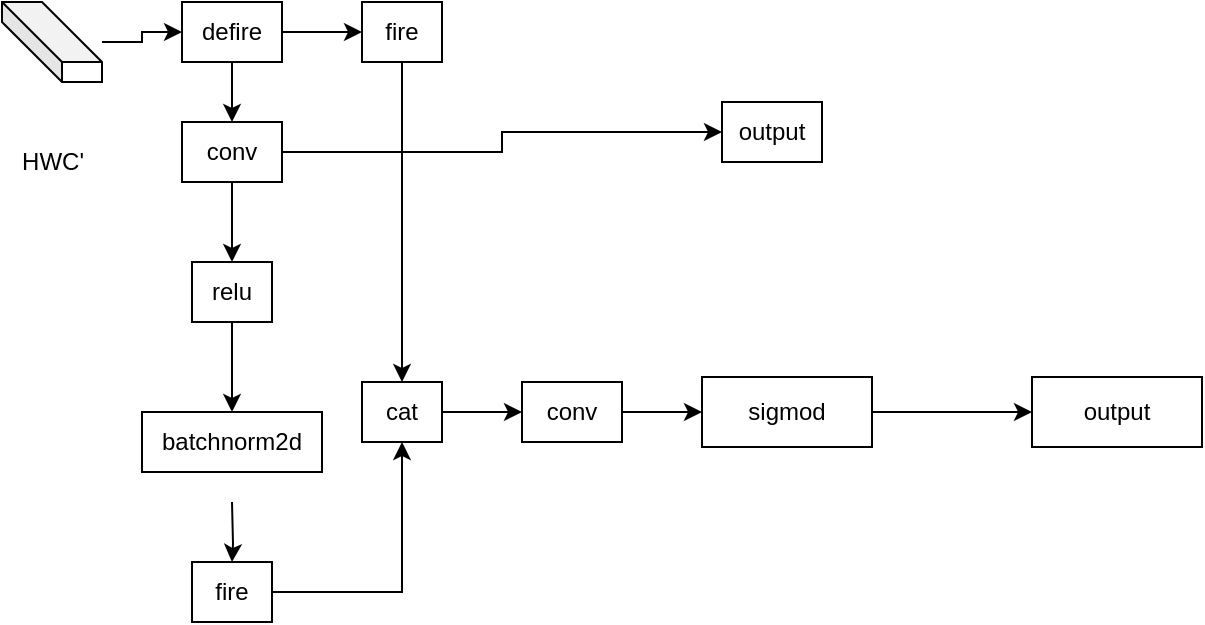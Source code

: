<mxfile version="25.0.3">
  <diagram name="第 1 页" id="FY-H7hyFc6ps45kCjdqG">
    <mxGraphModel dx="790" dy="949" grid="1" gridSize="10" guides="1" tooltips="1" connect="1" arrows="1" fold="1" page="1" pageScale="1" pageWidth="827" pageHeight="1169" math="0" shadow="0">
      <root>
        <mxCell id="0" />
        <mxCell id="1" parent="0" />
        <mxCell id="tnBm_oOFpH9Fi_et7Wun-1" value="" style="edgeStyle=orthogonalEdgeStyle;rounded=0;orthogonalLoop=1;jettySize=auto;html=1;" edge="1" parent="1" source="tnBm_oOFpH9Fi_et7Wun-2" target="tnBm_oOFpH9Fi_et7Wun-5">
          <mxGeometry relative="1" as="geometry" />
        </mxCell>
        <mxCell id="tnBm_oOFpH9Fi_et7Wun-2" value="" style="shape=cube;whiteSpace=wrap;html=1;boundedLbl=1;backgroundOutline=1;darkOpacity=0.05;darkOpacity2=0.1;rotation=0;size=30;" vertex="1" parent="1">
          <mxGeometry x="80" y="40" width="50" height="40" as="geometry" />
        </mxCell>
        <mxCell id="tnBm_oOFpH9Fi_et7Wun-3" value="HWC&#39;" style="text;html=1;align=center;verticalAlign=middle;resizable=0;points=[];autosize=1;strokeColor=none;fillColor=none;" vertex="1" parent="1">
          <mxGeometry x="80" y="105" width="50" height="30" as="geometry" />
        </mxCell>
        <mxCell id="tnBm_oOFpH9Fi_et7Wun-4" value="" style="edgeStyle=orthogonalEdgeStyle;rounded=0;orthogonalLoop=1;jettySize=auto;html=1;" edge="1" parent="1" source="tnBm_oOFpH9Fi_et7Wun-5" target="tnBm_oOFpH9Fi_et7Wun-7">
          <mxGeometry relative="1" as="geometry" />
        </mxCell>
        <mxCell id="tnBm_oOFpH9Fi_et7Wun-14" value="" style="edgeStyle=orthogonalEdgeStyle;rounded=0;orthogonalLoop=1;jettySize=auto;html=1;" edge="1" parent="1" source="tnBm_oOFpH9Fi_et7Wun-5" target="tnBm_oOFpH9Fi_et7Wun-13">
          <mxGeometry relative="1" as="geometry" />
        </mxCell>
        <mxCell id="tnBm_oOFpH9Fi_et7Wun-5" value="defire" style="whiteSpace=wrap;html=1;" vertex="1" parent="1">
          <mxGeometry x="170" y="40" width="50" height="30" as="geometry" />
        </mxCell>
        <mxCell id="tnBm_oOFpH9Fi_et7Wun-6" value="" style="edgeStyle=orthogonalEdgeStyle;rounded=0;orthogonalLoop=1;jettySize=auto;html=1;" edge="1" parent="1" source="tnBm_oOFpH9Fi_et7Wun-7" target="tnBm_oOFpH9Fi_et7Wun-9">
          <mxGeometry relative="1" as="geometry" />
        </mxCell>
        <mxCell id="tnBm_oOFpH9Fi_et7Wun-29" value="" style="edgeStyle=orthogonalEdgeStyle;rounded=0;orthogonalLoop=1;jettySize=auto;html=1;" edge="1" parent="1" source="tnBm_oOFpH9Fi_et7Wun-7" target="tnBm_oOFpH9Fi_et7Wun-28">
          <mxGeometry relative="1" as="geometry" />
        </mxCell>
        <mxCell id="tnBm_oOFpH9Fi_et7Wun-7" value="conv" style="whiteSpace=wrap;html=1;" vertex="1" parent="1">
          <mxGeometry x="170" y="100" width="50" height="30" as="geometry" />
        </mxCell>
        <mxCell id="tnBm_oOFpH9Fi_et7Wun-8" value="" style="edgeStyle=orthogonalEdgeStyle;rounded=0;orthogonalLoop=1;jettySize=auto;html=1;entryX=0.5;entryY=0;entryDx=0;entryDy=0;" edge="1" parent="1" source="tnBm_oOFpH9Fi_et7Wun-9" target="tnBm_oOFpH9Fi_et7Wun-10">
          <mxGeometry relative="1" as="geometry">
            <mxPoint x="195" y="260" as="targetPoint" />
          </mxGeometry>
        </mxCell>
        <mxCell id="tnBm_oOFpH9Fi_et7Wun-9" value="relu" style="whiteSpace=wrap;html=1;" vertex="1" parent="1">
          <mxGeometry x="175" y="170" width="40" height="30" as="geometry" />
        </mxCell>
        <mxCell id="tnBm_oOFpH9Fi_et7Wun-12" value="" style="edgeStyle=orthogonalEdgeStyle;rounded=0;orthogonalLoop=1;jettySize=auto;html=1;" edge="1" parent="1" target="tnBm_oOFpH9Fi_et7Wun-11">
          <mxGeometry relative="1" as="geometry">
            <mxPoint x="195.0" y="290" as="sourcePoint" />
          </mxGeometry>
        </mxCell>
        <mxCell id="tnBm_oOFpH9Fi_et7Wun-10" value="batchnorm2d" style="whiteSpace=wrap;html=1;" vertex="1" parent="1">
          <mxGeometry x="150" y="245" width="90" height="30" as="geometry" />
        </mxCell>
        <mxCell id="tnBm_oOFpH9Fi_et7Wun-18" value="" style="edgeStyle=orthogonalEdgeStyle;rounded=0;orthogonalLoop=1;jettySize=auto;html=1;" edge="1" parent="1" source="tnBm_oOFpH9Fi_et7Wun-11" target="tnBm_oOFpH9Fi_et7Wun-17">
          <mxGeometry relative="1" as="geometry" />
        </mxCell>
        <mxCell id="tnBm_oOFpH9Fi_et7Wun-11" value="fire" style="whiteSpace=wrap;html=1;" vertex="1" parent="1">
          <mxGeometry x="175" y="320" width="40" height="30" as="geometry" />
        </mxCell>
        <mxCell id="tnBm_oOFpH9Fi_et7Wun-20" value="" style="edgeStyle=orthogonalEdgeStyle;rounded=0;orthogonalLoop=1;jettySize=auto;html=1;entryX=0.5;entryY=0;entryDx=0;entryDy=0;" edge="1" parent="1" source="tnBm_oOFpH9Fi_et7Wun-13" target="tnBm_oOFpH9Fi_et7Wun-17">
          <mxGeometry relative="1" as="geometry">
            <mxPoint x="280" y="165" as="targetPoint" />
          </mxGeometry>
        </mxCell>
        <mxCell id="tnBm_oOFpH9Fi_et7Wun-13" value="fire" style="whiteSpace=wrap;html=1;" vertex="1" parent="1">
          <mxGeometry x="260" y="40" width="40" height="30" as="geometry" />
        </mxCell>
        <mxCell id="tnBm_oOFpH9Fi_et7Wun-22" value="" style="edgeStyle=orthogonalEdgeStyle;rounded=0;orthogonalLoop=1;jettySize=auto;html=1;" edge="1" parent="1" source="tnBm_oOFpH9Fi_et7Wun-17" target="tnBm_oOFpH9Fi_et7Wun-21">
          <mxGeometry relative="1" as="geometry" />
        </mxCell>
        <mxCell id="tnBm_oOFpH9Fi_et7Wun-17" value="cat" style="whiteSpace=wrap;html=1;" vertex="1" parent="1">
          <mxGeometry x="260" y="230" width="40" height="30" as="geometry" />
        </mxCell>
        <mxCell id="tnBm_oOFpH9Fi_et7Wun-24" value="" style="edgeStyle=orthogonalEdgeStyle;rounded=0;orthogonalLoop=1;jettySize=auto;html=1;" edge="1" parent="1" source="tnBm_oOFpH9Fi_et7Wun-21" target="tnBm_oOFpH9Fi_et7Wun-23">
          <mxGeometry relative="1" as="geometry" />
        </mxCell>
        <mxCell id="tnBm_oOFpH9Fi_et7Wun-21" value="conv" style="whiteSpace=wrap;html=1;" vertex="1" parent="1">
          <mxGeometry x="340" y="230" width="50" height="30" as="geometry" />
        </mxCell>
        <mxCell id="tnBm_oOFpH9Fi_et7Wun-27" value="" style="edgeStyle=orthogonalEdgeStyle;rounded=0;orthogonalLoop=1;jettySize=auto;html=1;" edge="1" parent="1" source="tnBm_oOFpH9Fi_et7Wun-23" target="tnBm_oOFpH9Fi_et7Wun-26">
          <mxGeometry relative="1" as="geometry" />
        </mxCell>
        <mxCell id="tnBm_oOFpH9Fi_et7Wun-23" value="sigmod" style="whiteSpace=wrap;html=1;" vertex="1" parent="1">
          <mxGeometry x="430" y="227.5" width="85" height="35" as="geometry" />
        </mxCell>
        <mxCell id="tnBm_oOFpH9Fi_et7Wun-26" value="output" style="whiteSpace=wrap;html=1;" vertex="1" parent="1">
          <mxGeometry x="595" y="227.5" width="85" height="35" as="geometry" />
        </mxCell>
        <mxCell id="tnBm_oOFpH9Fi_et7Wun-28" value="output" style="whiteSpace=wrap;html=1;" vertex="1" parent="1">
          <mxGeometry x="440" y="90" width="50" height="30" as="geometry" />
        </mxCell>
      </root>
    </mxGraphModel>
  </diagram>
</mxfile>

